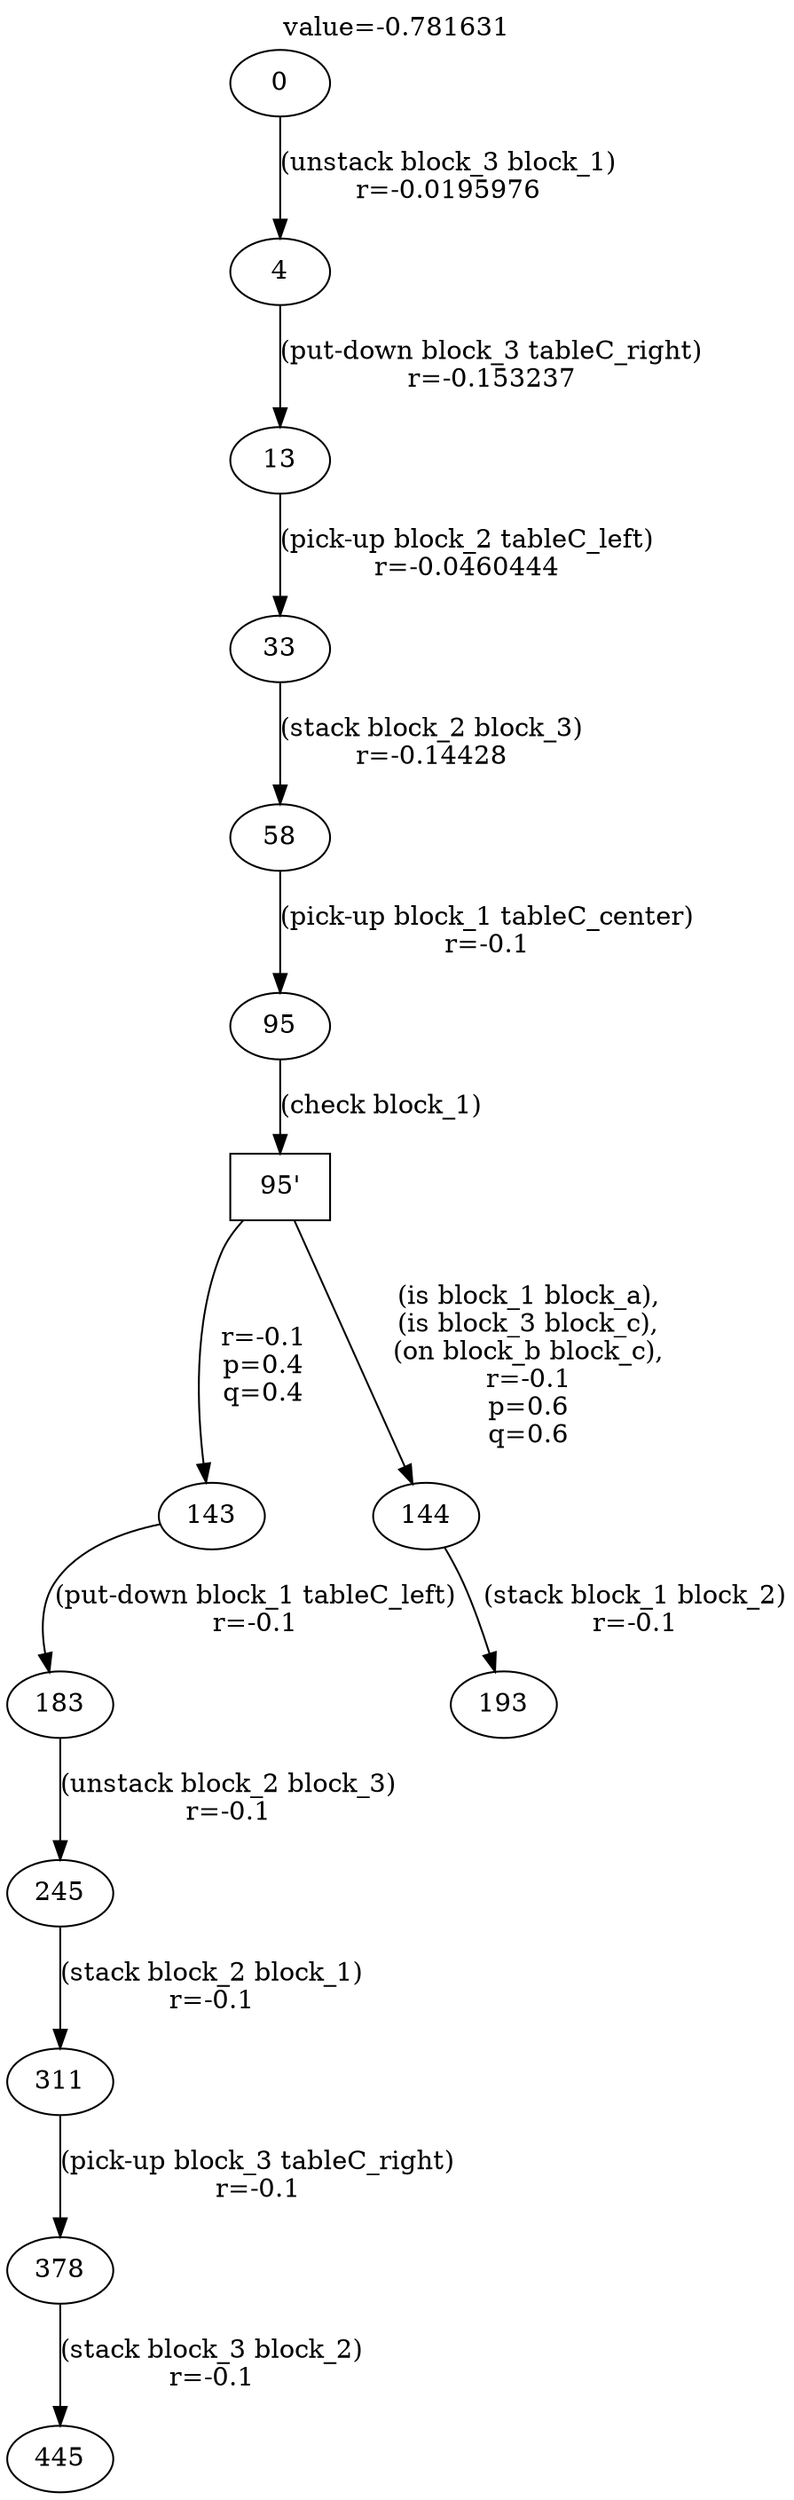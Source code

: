 digraph g{
label="value=-0.781631"
labelloc=top
0->4 [ label="(unstack block_3 block_1)
r=-0.0195976" ];
4->13 [ label="(put-down block_3 tableC_right)
r=-0.153237" ];
13->33 [ label="(pick-up block_2 tableC_left)
r=-0.0460444" ];
33->58 [ label="(stack block_2 block_3)
r=-0.14428" ];
58->95 [ label="(pick-up block_1 tableC_center)
r=-0.1" ];
"95'" [ shape=box ] ;
95->"95'" [ label="(check block_1)" ];
"95'"->143 [ label="
r=-0.1
p=0.4
q=0.4" ];
143->183 [ label="(put-down block_1 tableC_left)
r=-0.1" ];
183->245 [ label="(unstack block_2 block_3)
r=-0.1" ];
245->311 [ label="(stack block_2 block_1)
r=-0.1" ];
311->378 [ label="(pick-up block_3 tableC_right)
r=-0.1" ];
378->445 [ label="(stack block_3 block_2)
r=-0.1" ];
"95'"->144 [ label="
(is block_1 block_a),
(is block_3 block_c),
(on block_b block_c),
r=-0.1
p=0.6
q=0.6" ];
144->193 [ label="(stack block_1 block_2)
r=-0.1" ];
}
